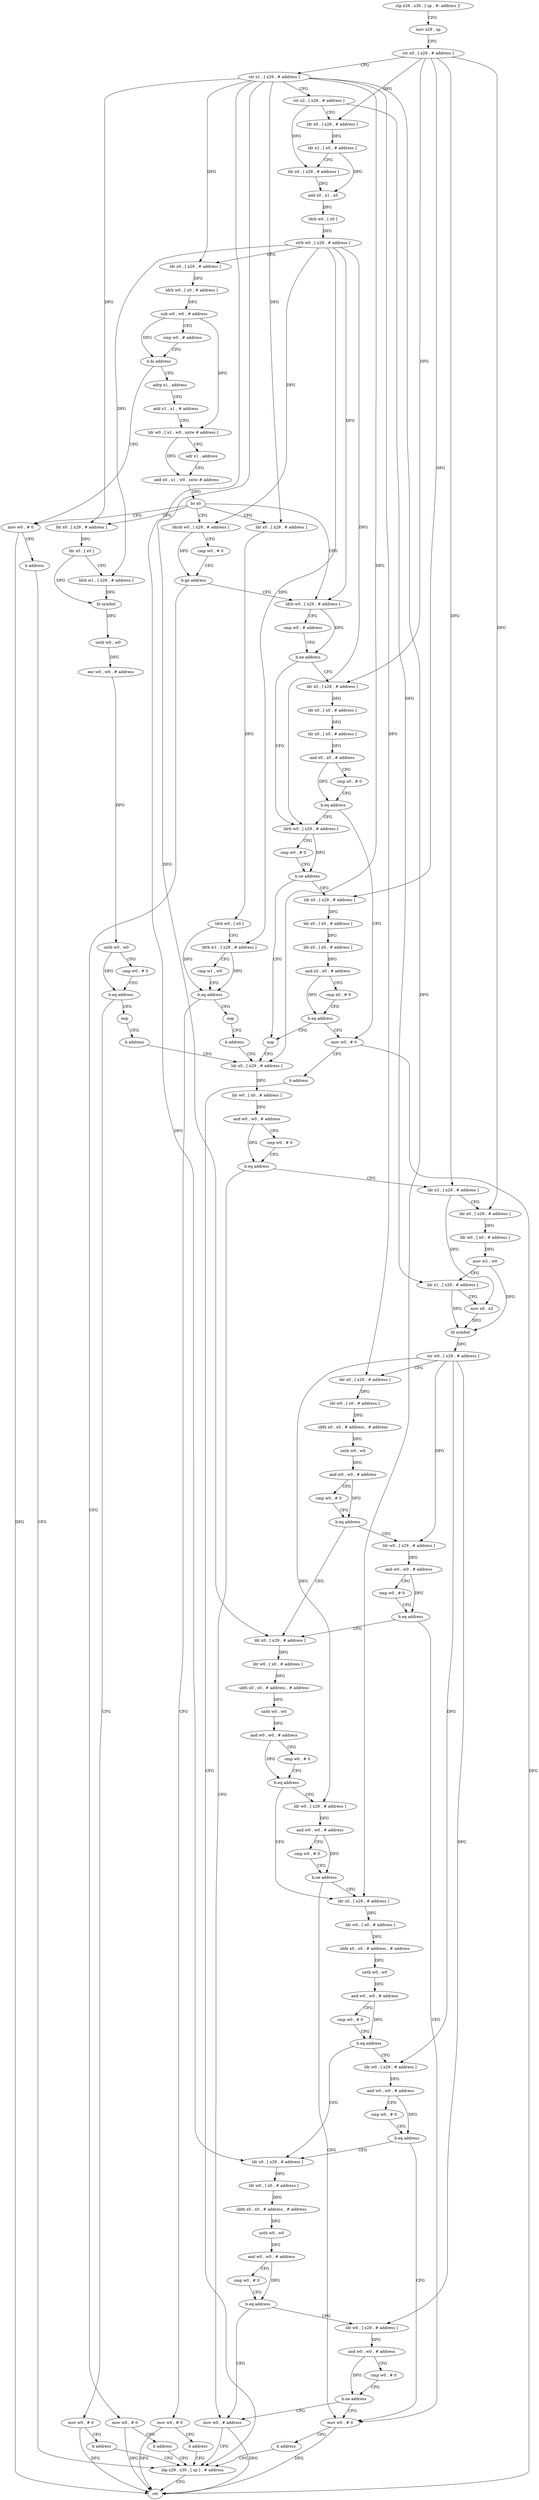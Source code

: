 digraph "func" {
"4476460" [label = "stp x29 , x30 , [ sp , #- address ]!" ]
"4476464" [label = "mov x29 , sp" ]
"4476468" [label = "str x0 , [ x29 , # address ]" ]
"4476472" [label = "str x1 , [ x29 , # address ]" ]
"4476476" [label = "str x2 , [ x29 , # address ]" ]
"4476480" [label = "ldr x0 , [ x29 , # address ]" ]
"4476484" [label = "ldr x1 , [ x0 , # address ]" ]
"4476488" [label = "ldr x0 , [ x29 , # address ]" ]
"4476492" [label = "add x0 , x1 , x0" ]
"4476496" [label = "ldrb w0 , [ x0 ]" ]
"4476500" [label = "strb w0 , [ x29 , # address ]" ]
"4476504" [label = "ldr x0 , [ x29 , # address ]" ]
"4476508" [label = "ldrb w0 , [ x0 , # address ]" ]
"4476512" [label = "sub w0 , w0 , # address" ]
"4476516" [label = "cmp w0 , # address" ]
"4476520" [label = "b.hi address" ]
"4476720" [label = "mov w0 , # 0" ]
"4476524" [label = "adrp x1 , address" ]
"4476724" [label = "b address" ]
"4476988" [label = "ldp x29 , x30 , [ sp ] , # address" ]
"4476528" [label = "add x1 , x1 , # address" ]
"4476532" [label = "ldr w0 , [ x1 , w0 , uxtw # address ]" ]
"4476536" [label = "adr x1 , address" ]
"4476540" [label = "add x0 , x1 , w0 , sxtw # address" ]
"4476544" [label = "br x0" ]
"4476548" [label = "ldr x0 , [ x29 , # address ]" ]
"4476576" [label = "ldr x0 , [ x29 , # address ]" ]
"4476620" [label = "ldrsb w0 , [ x29 , # address ]" ]
"4476640" [label = "ldrb w0 , [ x29 , # address ]" ]
"4476992" [label = "ret" ]
"4476552" [label = "ldrb w0 , [ x0 ]" ]
"4476556" [label = "ldrb w1 , [ x29 , # address ]" ]
"4476560" [label = "cmp w1 , w0" ]
"4476564" [label = "b.eq address" ]
"4476728" [label = "nop" ]
"4476568" [label = "mov w0 , # 0" ]
"4476580" [label = "ldr x0 , [ x0 ]" ]
"4476584" [label = "ldrb w1 , [ x29 , # address ]" ]
"4476588" [label = "bl symbol" ]
"4476592" [label = "uxtb w0 , w0" ]
"4476596" [label = "eor w0 , w0 , # address" ]
"4476600" [label = "uxtb w0 , w0" ]
"4476604" [label = "cmp w0 , # 0" ]
"4476608" [label = "b.eq address" ]
"4476736" [label = "nop" ]
"4476612" [label = "mov w0 , # 0" ]
"4476624" [label = "cmp w0 , # 0" ]
"4476628" [label = "b.ge address" ]
"4476632" [label = "mov w0 , # 0" ]
"4476644" [label = "cmp w0 , # address" ]
"4476648" [label = "b.ne address" ]
"4476676" [label = "ldrb w0 , [ x29 , # address ]" ]
"4476652" [label = "ldr x0 , [ x29 , # address ]" ]
"4476732" [label = "b address" ]
"4476748" [label = "ldr x0 , [ x29 , # address ]" ]
"4476572" [label = "b address" ]
"4476740" [label = "b address" ]
"4476616" [label = "b address" ]
"4476636" [label = "b address" ]
"4476680" [label = "cmp w0 , # 0" ]
"4476684" [label = "b.ne address" ]
"4476744" [label = "nop" ]
"4476688" [label = "ldr x0 , [ x29 , # address ]" ]
"4476656" [label = "ldr x0 , [ x0 , # address ]" ]
"4476660" [label = "ldr x0 , [ x0 , # address ]" ]
"4476664" [label = "and x0 , x0 , # address" ]
"4476668" [label = "cmp x0 , # 0" ]
"4476672" [label = "b.eq address" ]
"4476712" [label = "mov w0 , # 0" ]
"4476752" [label = "ldr w0 , [ x0 , # address ]" ]
"4476756" [label = "and w0 , w0 , # address" ]
"4476760" [label = "cmp w0 , # 0" ]
"4476764" [label = "b.eq address" ]
"4476984" [label = "mov w0 , # address" ]
"4476768" [label = "ldr x3 , [ x29 , # address ]" ]
"4476692" [label = "ldr x0 , [ x0 , # address ]" ]
"4476696" [label = "ldr x0 , [ x0 , # address ]" ]
"4476700" [label = "and x0 , x0 , # address" ]
"4476704" [label = "cmp x0 , # 0" ]
"4476708" [label = "b.eq address" ]
"4476716" [label = "b address" ]
"4476772" [label = "ldr x0 , [ x29 , # address ]" ]
"4476776" [label = "ldr w0 , [ x0 , # address ]" ]
"4476780" [label = "mov w2 , w0" ]
"4476784" [label = "ldr x1 , [ x29 , # address ]" ]
"4476788" [label = "mov x0 , x3" ]
"4476792" [label = "bl symbol" ]
"4476796" [label = "str w0 , [ x29 , # address ]" ]
"4476800" [label = "ldr x0 , [ x29 , # address ]" ]
"4476804" [label = "ldr w0 , [ x0 , # address ]" ]
"4476808" [label = "ubfx x0 , x0 , # address , # address" ]
"4476812" [label = "uxth w0 , w0" ]
"4476816" [label = "and w0 , w0 , # address" ]
"4476820" [label = "cmp w0 , # 0" ]
"4476824" [label = "b.eq address" ]
"4476844" [label = "ldr x0 , [ x29 , # address ]" ]
"4476828" [label = "ldr w0 , [ x29 , # address ]" ]
"4476848" [label = "ldr w0 , [ x0 , # address ]" ]
"4476852" [label = "ubfx x0 , x0 , # address , # address" ]
"4476856" [label = "uxth w0 , w0" ]
"4476860" [label = "and w0 , w0 , # address" ]
"4476864" [label = "cmp w0 , # 0" ]
"4476868" [label = "b.eq address" ]
"4476888" [label = "ldr x0 , [ x29 , # address ]" ]
"4476872" [label = "ldr w0 , [ x29 , # address ]" ]
"4476832" [label = "and w0 , w0 , # address" ]
"4476836" [label = "cmp w0 , # 0" ]
"4476840" [label = "b.eq address" ]
"4476976" [label = "mov w0 , # 0" ]
"4476892" [label = "ldr w0 , [ x0 , # address ]" ]
"4476896" [label = "ubfx x0 , x0 , # address , # address" ]
"4476900" [label = "uxth w0 , w0" ]
"4476904" [label = "and w0 , w0 , # address" ]
"4476908" [label = "cmp w0 , # 0" ]
"4476912" [label = "b.eq address" ]
"4476932" [label = "ldr x0 , [ x29 , # address ]" ]
"4476916" [label = "ldr w0 , [ x29 , # address ]" ]
"4476876" [label = "and w0 , w0 , # address" ]
"4476880" [label = "cmp w0 , # 0" ]
"4476884" [label = "b.ne address" ]
"4476980" [label = "b address" ]
"4476936" [label = "ldr w0 , [ x0 , # address ]" ]
"4476940" [label = "ubfx x0 , x0 , # address , # address" ]
"4476944" [label = "uxth w0 , w0" ]
"4476948" [label = "and w0 , w0 , # address" ]
"4476952" [label = "cmp w0 , # 0" ]
"4476956" [label = "b.eq address" ]
"4476960" [label = "ldr w0 , [ x29 , # address ]" ]
"4476920" [label = "and w0 , w0 , # address" ]
"4476924" [label = "cmp w0 , # 0" ]
"4476928" [label = "b.eq address" ]
"4476964" [label = "and w0 , w0 , # address" ]
"4476968" [label = "cmp w0 , # 0" ]
"4476972" [label = "b.ne address" ]
"4476460" -> "4476464" [ label = "CFG" ]
"4476464" -> "4476468" [ label = "CFG" ]
"4476468" -> "4476472" [ label = "CFG" ]
"4476468" -> "4476480" [ label = "DFG" ]
"4476468" -> "4476652" [ label = "DFG" ]
"4476468" -> "4476688" [ label = "DFG" ]
"4476468" -> "4476768" [ label = "DFG" ]
"4476468" -> "4476772" [ label = "DFG" ]
"4476472" -> "4476476" [ label = "CFG" ]
"4476472" -> "4476504" [ label = "DFG" ]
"4476472" -> "4476548" [ label = "DFG" ]
"4476472" -> "4476576" [ label = "DFG" ]
"4476472" -> "4476748" [ label = "DFG" ]
"4476472" -> "4476800" [ label = "DFG" ]
"4476472" -> "4476844" [ label = "DFG" ]
"4476472" -> "4476888" [ label = "DFG" ]
"4476472" -> "4476932" [ label = "DFG" ]
"4476476" -> "4476480" [ label = "CFG" ]
"4476476" -> "4476488" [ label = "DFG" ]
"4476476" -> "4476784" [ label = "DFG" ]
"4476480" -> "4476484" [ label = "DFG" ]
"4476484" -> "4476488" [ label = "CFG" ]
"4476484" -> "4476492" [ label = "DFG" ]
"4476488" -> "4476492" [ label = "DFG" ]
"4476492" -> "4476496" [ label = "DFG" ]
"4476496" -> "4476500" [ label = "DFG" ]
"4476500" -> "4476504" [ label = "CFG" ]
"4476500" -> "4476556" [ label = "DFG" ]
"4476500" -> "4476584" [ label = "DFG" ]
"4476500" -> "4476620" [ label = "DFG" ]
"4476500" -> "4476640" [ label = "DFG" ]
"4476500" -> "4476676" [ label = "DFG" ]
"4476504" -> "4476508" [ label = "DFG" ]
"4476508" -> "4476512" [ label = "DFG" ]
"4476512" -> "4476516" [ label = "CFG" ]
"4476512" -> "4476520" [ label = "DFG" ]
"4476512" -> "4476532" [ label = "DFG" ]
"4476516" -> "4476520" [ label = "CFG" ]
"4476520" -> "4476720" [ label = "CFG" ]
"4476520" -> "4476524" [ label = "CFG" ]
"4476720" -> "4476724" [ label = "CFG" ]
"4476720" -> "4476992" [ label = "DFG" ]
"4476524" -> "4476528" [ label = "CFG" ]
"4476724" -> "4476988" [ label = "CFG" ]
"4476988" -> "4476992" [ label = "CFG" ]
"4476528" -> "4476532" [ label = "CFG" ]
"4476532" -> "4476536" [ label = "CFG" ]
"4476532" -> "4476540" [ label = "DFG" ]
"4476536" -> "4476540" [ label = "CFG" ]
"4476540" -> "4476544" [ label = "DFG" ]
"4476544" -> "4476548" [ label = "CFG" ]
"4476544" -> "4476576" [ label = "CFG" ]
"4476544" -> "4476620" [ label = "CFG" ]
"4476544" -> "4476640" [ label = "CFG" ]
"4476544" -> "4476720" [ label = "CFG" ]
"4476548" -> "4476552" [ label = "DFG" ]
"4476576" -> "4476580" [ label = "DFG" ]
"4476620" -> "4476624" [ label = "CFG" ]
"4476620" -> "4476628" [ label = "DFG" ]
"4476640" -> "4476644" [ label = "CFG" ]
"4476640" -> "4476648" [ label = "DFG" ]
"4476552" -> "4476556" [ label = "CFG" ]
"4476552" -> "4476564" [ label = "DFG" ]
"4476556" -> "4476560" [ label = "CFG" ]
"4476556" -> "4476564" [ label = "DFG" ]
"4476560" -> "4476564" [ label = "CFG" ]
"4476564" -> "4476728" [ label = "CFG" ]
"4476564" -> "4476568" [ label = "CFG" ]
"4476728" -> "4476732" [ label = "CFG" ]
"4476568" -> "4476572" [ label = "CFG" ]
"4476568" -> "4476992" [ label = "DFG" ]
"4476580" -> "4476584" [ label = "CFG" ]
"4476580" -> "4476588" [ label = "DFG" ]
"4476584" -> "4476588" [ label = "DFG" ]
"4476588" -> "4476592" [ label = "DFG" ]
"4476592" -> "4476596" [ label = "DFG" ]
"4476596" -> "4476600" [ label = "DFG" ]
"4476600" -> "4476604" [ label = "CFG" ]
"4476600" -> "4476608" [ label = "DFG" ]
"4476604" -> "4476608" [ label = "CFG" ]
"4476608" -> "4476736" [ label = "CFG" ]
"4476608" -> "4476612" [ label = "CFG" ]
"4476736" -> "4476740" [ label = "CFG" ]
"4476612" -> "4476616" [ label = "CFG" ]
"4476612" -> "4476992" [ label = "DFG" ]
"4476624" -> "4476628" [ label = "CFG" ]
"4476628" -> "4476640" [ label = "CFG" ]
"4476628" -> "4476632" [ label = "CFG" ]
"4476632" -> "4476636" [ label = "CFG" ]
"4476632" -> "4476992" [ label = "DFG" ]
"4476644" -> "4476648" [ label = "CFG" ]
"4476648" -> "4476676" [ label = "CFG" ]
"4476648" -> "4476652" [ label = "CFG" ]
"4476676" -> "4476680" [ label = "CFG" ]
"4476676" -> "4476684" [ label = "DFG" ]
"4476652" -> "4476656" [ label = "DFG" ]
"4476732" -> "4476748" [ label = "CFG" ]
"4476748" -> "4476752" [ label = "DFG" ]
"4476572" -> "4476988" [ label = "CFG" ]
"4476740" -> "4476748" [ label = "CFG" ]
"4476616" -> "4476988" [ label = "CFG" ]
"4476636" -> "4476988" [ label = "CFG" ]
"4476680" -> "4476684" [ label = "CFG" ]
"4476684" -> "4476744" [ label = "CFG" ]
"4476684" -> "4476688" [ label = "CFG" ]
"4476744" -> "4476748" [ label = "CFG" ]
"4476688" -> "4476692" [ label = "DFG" ]
"4476656" -> "4476660" [ label = "DFG" ]
"4476660" -> "4476664" [ label = "DFG" ]
"4476664" -> "4476668" [ label = "CFG" ]
"4476664" -> "4476672" [ label = "DFG" ]
"4476668" -> "4476672" [ label = "CFG" ]
"4476672" -> "4476712" [ label = "CFG" ]
"4476672" -> "4476676" [ label = "CFG" ]
"4476712" -> "4476716" [ label = "CFG" ]
"4476712" -> "4476992" [ label = "DFG" ]
"4476752" -> "4476756" [ label = "DFG" ]
"4476756" -> "4476760" [ label = "CFG" ]
"4476756" -> "4476764" [ label = "DFG" ]
"4476760" -> "4476764" [ label = "CFG" ]
"4476764" -> "4476984" [ label = "CFG" ]
"4476764" -> "4476768" [ label = "CFG" ]
"4476984" -> "4476988" [ label = "CFG" ]
"4476984" -> "4476992" [ label = "DFG" ]
"4476768" -> "4476772" [ label = "CFG" ]
"4476768" -> "4476788" [ label = "DFG" ]
"4476692" -> "4476696" [ label = "DFG" ]
"4476696" -> "4476700" [ label = "DFG" ]
"4476700" -> "4476704" [ label = "CFG" ]
"4476700" -> "4476708" [ label = "DFG" ]
"4476704" -> "4476708" [ label = "CFG" ]
"4476708" -> "4476744" [ label = "CFG" ]
"4476708" -> "4476712" [ label = "CFG" ]
"4476716" -> "4476988" [ label = "CFG" ]
"4476772" -> "4476776" [ label = "DFG" ]
"4476776" -> "4476780" [ label = "DFG" ]
"4476780" -> "4476784" [ label = "CFG" ]
"4476780" -> "4476792" [ label = "DFG" ]
"4476784" -> "4476788" [ label = "CFG" ]
"4476784" -> "4476792" [ label = "DFG" ]
"4476788" -> "4476792" [ label = "DFG" ]
"4476792" -> "4476796" [ label = "DFG" ]
"4476796" -> "4476800" [ label = "CFG" ]
"4476796" -> "4476828" [ label = "DFG" ]
"4476796" -> "4476872" [ label = "DFG" ]
"4476796" -> "4476916" [ label = "DFG" ]
"4476796" -> "4476960" [ label = "DFG" ]
"4476800" -> "4476804" [ label = "DFG" ]
"4476804" -> "4476808" [ label = "DFG" ]
"4476808" -> "4476812" [ label = "DFG" ]
"4476812" -> "4476816" [ label = "DFG" ]
"4476816" -> "4476820" [ label = "CFG" ]
"4476816" -> "4476824" [ label = "DFG" ]
"4476820" -> "4476824" [ label = "CFG" ]
"4476824" -> "4476844" [ label = "CFG" ]
"4476824" -> "4476828" [ label = "CFG" ]
"4476844" -> "4476848" [ label = "DFG" ]
"4476828" -> "4476832" [ label = "DFG" ]
"4476848" -> "4476852" [ label = "DFG" ]
"4476852" -> "4476856" [ label = "DFG" ]
"4476856" -> "4476860" [ label = "DFG" ]
"4476860" -> "4476864" [ label = "CFG" ]
"4476860" -> "4476868" [ label = "DFG" ]
"4476864" -> "4476868" [ label = "CFG" ]
"4476868" -> "4476888" [ label = "CFG" ]
"4476868" -> "4476872" [ label = "CFG" ]
"4476888" -> "4476892" [ label = "DFG" ]
"4476872" -> "4476876" [ label = "DFG" ]
"4476832" -> "4476836" [ label = "CFG" ]
"4476832" -> "4476840" [ label = "DFG" ]
"4476836" -> "4476840" [ label = "CFG" ]
"4476840" -> "4476976" [ label = "CFG" ]
"4476840" -> "4476844" [ label = "CFG" ]
"4476976" -> "4476980" [ label = "CFG" ]
"4476976" -> "4476992" [ label = "DFG" ]
"4476892" -> "4476896" [ label = "DFG" ]
"4476896" -> "4476900" [ label = "DFG" ]
"4476900" -> "4476904" [ label = "DFG" ]
"4476904" -> "4476908" [ label = "CFG" ]
"4476904" -> "4476912" [ label = "DFG" ]
"4476908" -> "4476912" [ label = "CFG" ]
"4476912" -> "4476932" [ label = "CFG" ]
"4476912" -> "4476916" [ label = "CFG" ]
"4476932" -> "4476936" [ label = "DFG" ]
"4476916" -> "4476920" [ label = "DFG" ]
"4476876" -> "4476880" [ label = "CFG" ]
"4476876" -> "4476884" [ label = "DFG" ]
"4476880" -> "4476884" [ label = "CFG" ]
"4476884" -> "4476976" [ label = "CFG" ]
"4476884" -> "4476888" [ label = "CFG" ]
"4476980" -> "4476988" [ label = "CFG" ]
"4476936" -> "4476940" [ label = "DFG" ]
"4476940" -> "4476944" [ label = "DFG" ]
"4476944" -> "4476948" [ label = "DFG" ]
"4476948" -> "4476952" [ label = "CFG" ]
"4476948" -> "4476956" [ label = "DFG" ]
"4476952" -> "4476956" [ label = "CFG" ]
"4476956" -> "4476984" [ label = "CFG" ]
"4476956" -> "4476960" [ label = "CFG" ]
"4476960" -> "4476964" [ label = "DFG" ]
"4476920" -> "4476924" [ label = "CFG" ]
"4476920" -> "4476928" [ label = "DFG" ]
"4476924" -> "4476928" [ label = "CFG" ]
"4476928" -> "4476976" [ label = "CFG" ]
"4476928" -> "4476932" [ label = "CFG" ]
"4476964" -> "4476968" [ label = "CFG" ]
"4476964" -> "4476972" [ label = "DFG" ]
"4476968" -> "4476972" [ label = "CFG" ]
"4476972" -> "4476984" [ label = "CFG" ]
"4476972" -> "4476976" [ label = "CFG" ]
}
